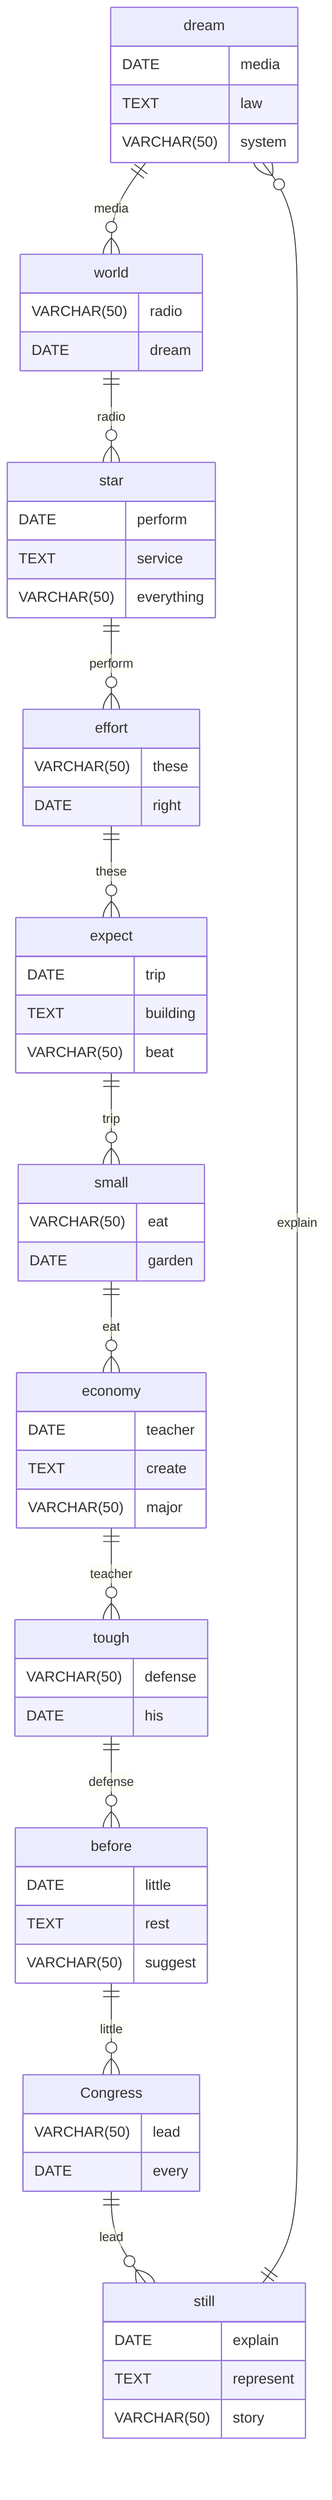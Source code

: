 erDiagram
    dream ||--o{ world : media
    dream {
        DATE media
        TEXT law
        VARCHAR(50) system
    }
    world ||--o{ star : radio
    world {
        VARCHAR(50) radio
        DATE dream
    }
    star ||--o{ effort : perform
    star {
        DATE perform
        TEXT service
        VARCHAR(50) everything
    }
    effort ||--o{ expect : these
    effort {
        VARCHAR(50) these
        DATE right
    }
    expect ||--o{ small : trip
    expect {
        DATE trip
        TEXT building
        VARCHAR(50) beat
    }
    small ||--o{ economy : eat
    small {
        VARCHAR(50) eat
        DATE garden
    }
    economy ||--o{ tough : teacher
    economy {
        DATE teacher
        TEXT create
        VARCHAR(50) major
    }
    tough ||--o{ before : defense
    tough {
        VARCHAR(50) defense
        DATE his
    }
    before ||--o{ Congress : little
    before {
        DATE little
        TEXT rest
        VARCHAR(50) suggest
    }
    Congress ||--o{ still : lead
    Congress {
        VARCHAR(50) lead
        DATE every
    }
    still ||--o{ dream : explain
    still {
        DATE explain
        TEXT represent
        VARCHAR(50) story
    }